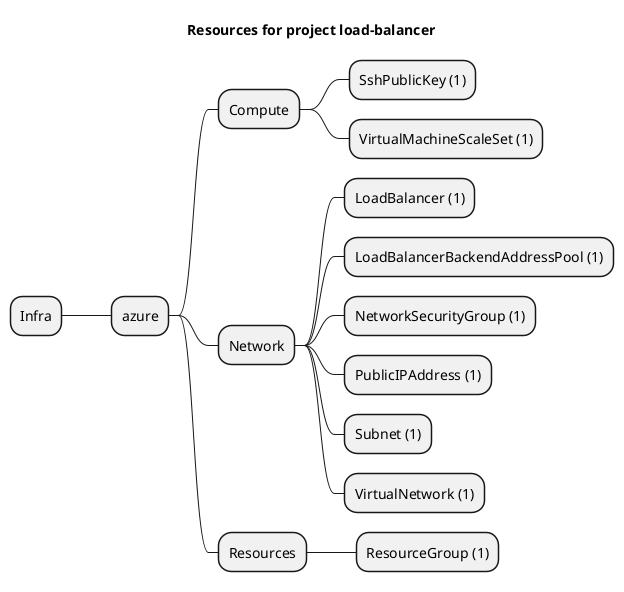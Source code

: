 @startmindmap
title Resources for project load-balancer
skinparam monochrome true
+ Infra
++ azure
+++ Compute
++++ SshPublicKey (1)
++++ VirtualMachineScaleSet (1)
+++ Network
++++ LoadBalancer (1)
++++ LoadBalancerBackendAddressPool (1)
++++ NetworkSecurityGroup (1)
++++ PublicIPAddress (1)
++++ Subnet (1)
++++ VirtualNetwork (1)
+++ Resources
++++ ResourceGroup (1)
@endmindmap